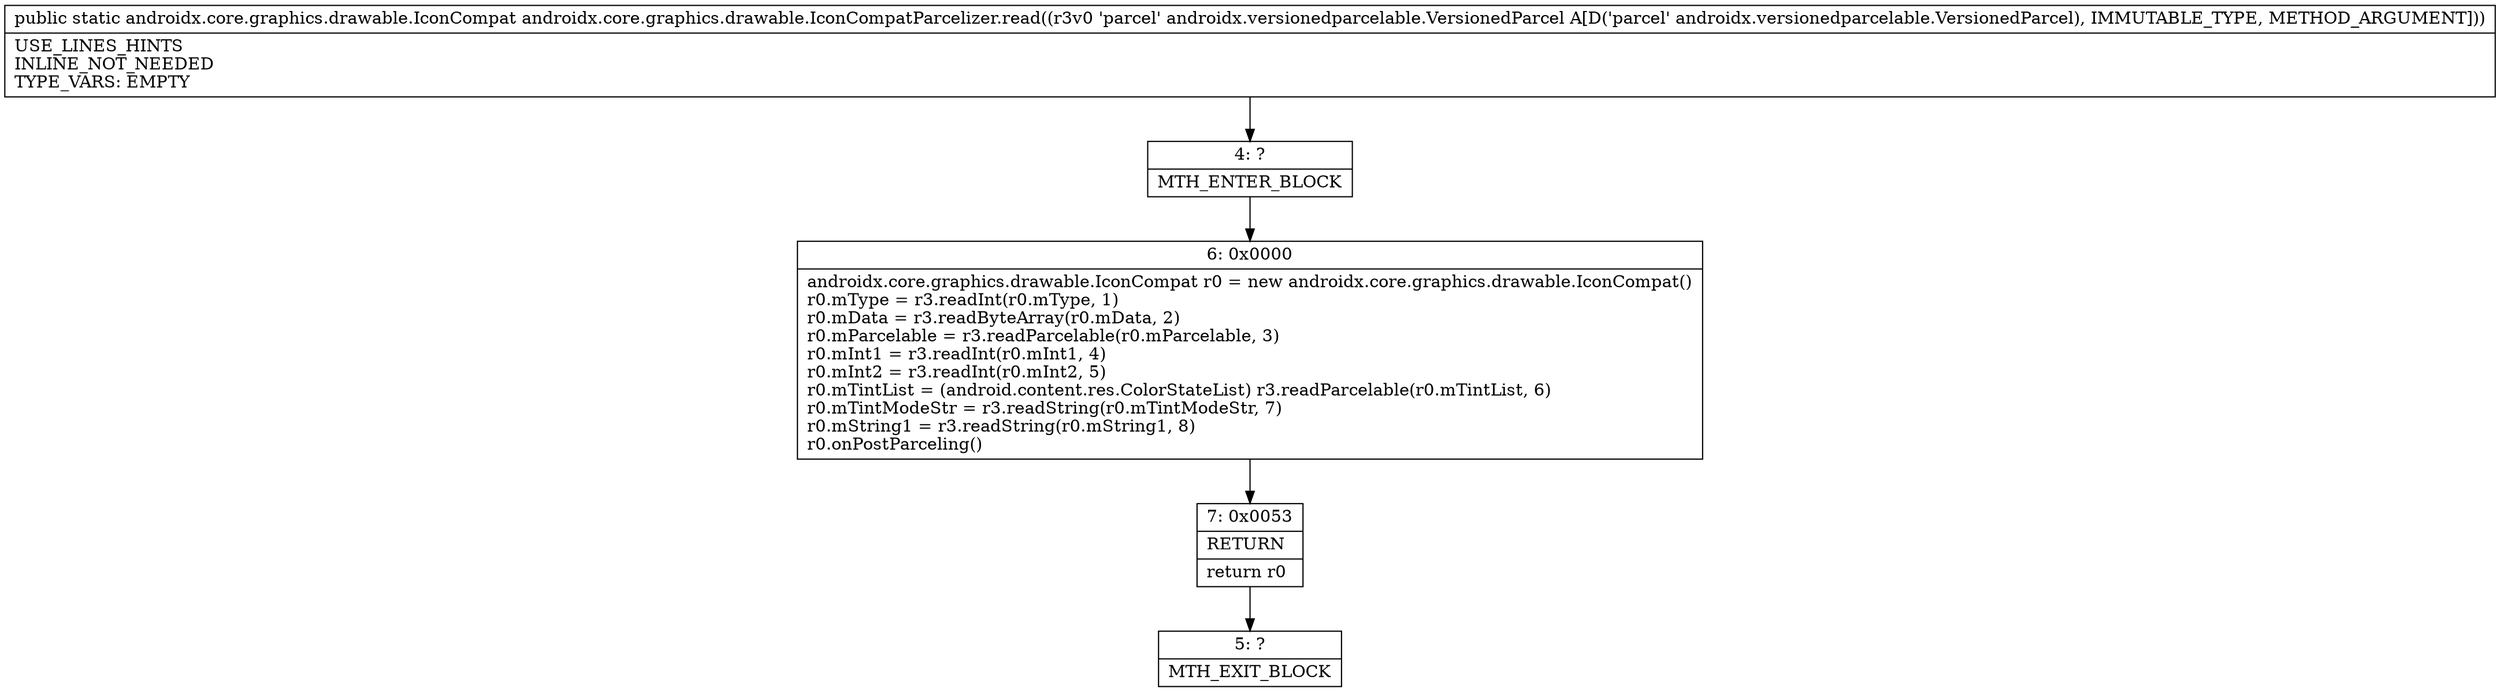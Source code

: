 digraph "CFG forandroidx.core.graphics.drawable.IconCompatParcelizer.read(Landroidx\/versionedparcelable\/VersionedParcel;)Landroidx\/core\/graphics\/drawable\/IconCompat;" {
Node_4 [shape=record,label="{4\:\ ?|MTH_ENTER_BLOCK\l}"];
Node_6 [shape=record,label="{6\:\ 0x0000|androidx.core.graphics.drawable.IconCompat r0 = new androidx.core.graphics.drawable.IconCompat()\lr0.mType = r3.readInt(r0.mType, 1)\lr0.mData = r3.readByteArray(r0.mData, 2)\lr0.mParcelable = r3.readParcelable(r0.mParcelable, 3)\lr0.mInt1 = r3.readInt(r0.mInt1, 4)\lr0.mInt2 = r3.readInt(r0.mInt2, 5)\lr0.mTintList = (android.content.res.ColorStateList) r3.readParcelable(r0.mTintList, 6)\lr0.mTintModeStr = r3.readString(r0.mTintModeStr, 7)\lr0.mString1 = r3.readString(r0.mString1, 8)\lr0.onPostParceling()\l}"];
Node_7 [shape=record,label="{7\:\ 0x0053|RETURN\l|return r0\l}"];
Node_5 [shape=record,label="{5\:\ ?|MTH_EXIT_BLOCK\l}"];
MethodNode[shape=record,label="{public static androidx.core.graphics.drawable.IconCompat androidx.core.graphics.drawable.IconCompatParcelizer.read((r3v0 'parcel' androidx.versionedparcelable.VersionedParcel A[D('parcel' androidx.versionedparcelable.VersionedParcel), IMMUTABLE_TYPE, METHOD_ARGUMENT]))  | USE_LINES_HINTS\lINLINE_NOT_NEEDED\lTYPE_VARS: EMPTY\l}"];
MethodNode -> Node_4;Node_4 -> Node_6;
Node_6 -> Node_7;
Node_7 -> Node_5;
}

